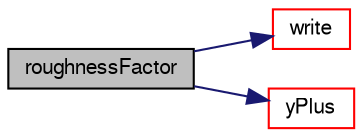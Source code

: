 digraph "roughnessFactor"
{
  bgcolor="transparent";
  edge [fontname="FreeSans",fontsize="10",labelfontname="FreeSans",labelfontsize="10"];
  node [fontname="FreeSans",fontsize="10",shape=record];
  rankdir="LR";
  Node76 [label="roughnessFactor",height=0.2,width=0.4,color="black", fillcolor="grey75", style="filled", fontcolor="black"];
  Node76 -> Node77 [color="midnightblue",fontsize="10",style="solid",fontname="FreeSans"];
  Node77 [label="write",height=0.2,width=0.4,color="red",URL="$a30710.html#a78cec3e4ecac4a89a3ad8d38f2ad21f5",tooltip="Write. "];
  Node76 -> Node86 [color="midnightblue",fontsize="10",style="solid",fontname="FreeSans"];
  Node86 [label="yPlus",height=0.2,width=0.4,color="red",URL="$a30710.html#a0de83d05eb8aabc5f8cf747584ef03c3",tooltip="Calculate and return the yPlus at the boundary. "];
}
